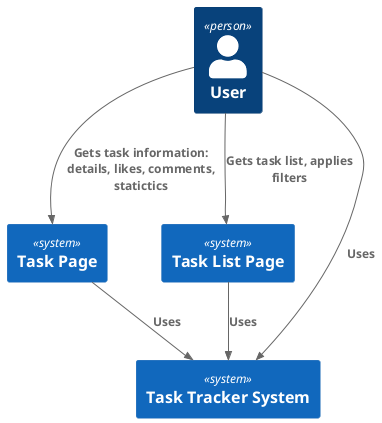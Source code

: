 @startuml

!include <C4/C4_Context>

Person(user, "User")

System(task_page, "Task Page")
System(task_list, "Task List Page")
System(tracker, "Task Tracker System")

Rel(user, task_list, "Gets task list, applies filters")
Rel(user, task_page, "Gets task information: details, likes, comments, statictics")
Rel(user, tracker, "Uses")
Rel(task_list, tracker, "Uses")
Rel(task_page, tracker, "Uses")

@enduml

